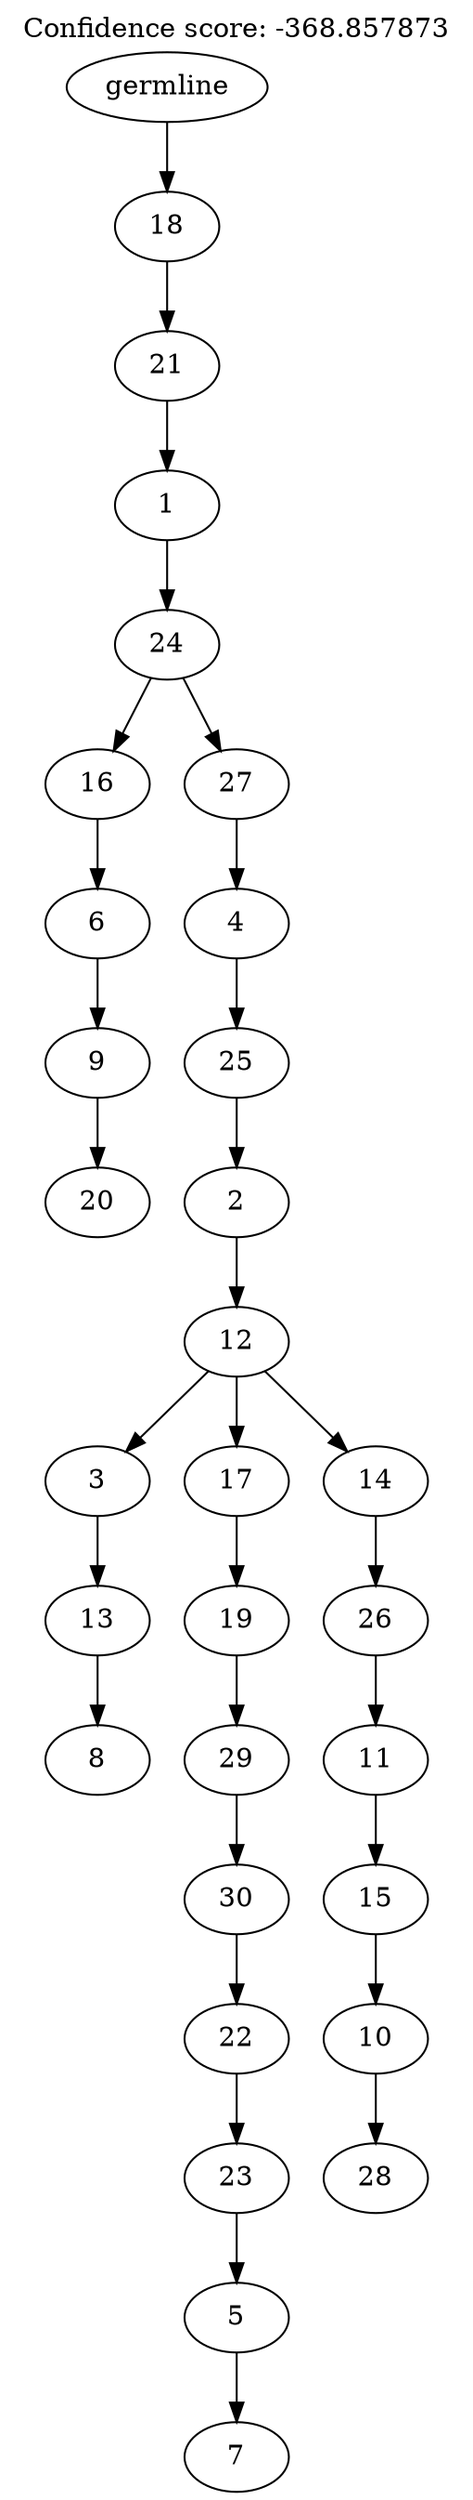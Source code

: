 digraph g {
	"29" -> "30";
	"30" [label="20"];
	"28" -> "29";
	"29" [label="9"];
	"27" -> "28";
	"28" [label="6"];
	"25" -> "26";
	"26" [label="8"];
	"24" -> "25";
	"25" [label="13"];
	"22" -> "23";
	"23" [label="7"];
	"21" -> "22";
	"22" [label="5"];
	"20" -> "21";
	"21" [label="23"];
	"19" -> "20";
	"20" [label="22"];
	"18" -> "19";
	"19" [label="30"];
	"17" -> "18";
	"18" [label="29"];
	"16" -> "17";
	"17" [label="19"];
	"14" -> "15";
	"15" [label="28"];
	"13" -> "14";
	"14" [label="10"];
	"12" -> "13";
	"13" [label="15"];
	"11" -> "12";
	"12" [label="11"];
	"10" -> "11";
	"11" [label="26"];
	"9" -> "10";
	"10" [label="14"];
	"9" -> "16";
	"16" [label="17"];
	"9" -> "24";
	"24" [label="3"];
	"8" -> "9";
	"9" [label="12"];
	"7" -> "8";
	"8" [label="2"];
	"6" -> "7";
	"7" [label="25"];
	"5" -> "6";
	"6" [label="4"];
	"4" -> "5";
	"5" [label="27"];
	"4" -> "27";
	"27" [label="16"];
	"3" -> "4";
	"4" [label="24"];
	"2" -> "3";
	"3" [label="1"];
	"1" -> "2";
	"2" [label="21"];
	"0" -> "1";
	"1" [label="18"];
	"0" [label="germline"];
	labelloc="t";
	label="Confidence score: -368.857873";
}
